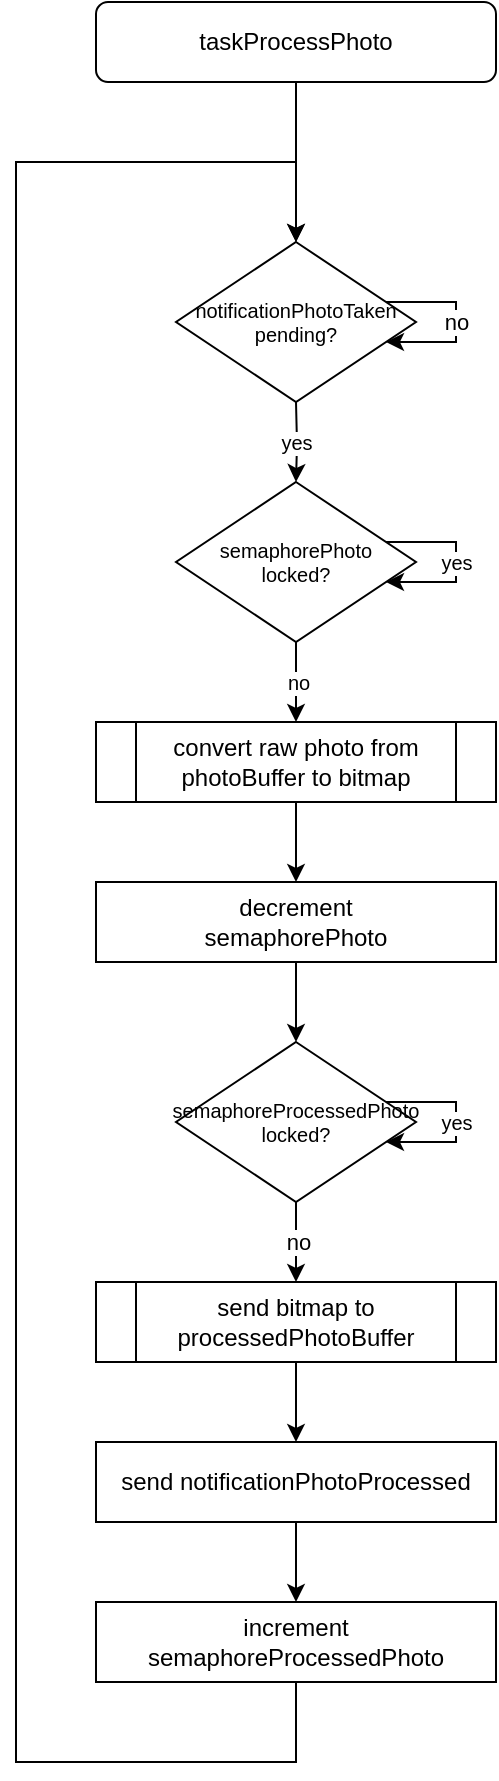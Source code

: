 <mxfile version="15.9.6" type="device"><diagram id="C5RBs43oDa-KdzZeNtuy" name="Page-1"><mxGraphModel dx="1038" dy="489" grid="1" gridSize="10" guides="1" tooltips="1" connect="1" arrows="1" fold="1" page="1" pageScale="1" pageWidth="827" pageHeight="1169" math="0" shadow="0"><root><mxCell id="WIyWlLk6GJQsqaUBKTNV-0"/><mxCell id="WIyWlLk6GJQsqaUBKTNV-1" parent="WIyWlLk6GJQsqaUBKTNV-0"/><mxCell id="kXIF5lAyFnLGbSisuO0o-7" value="" style="edgeStyle=orthogonalEdgeStyle;rounded=0;orthogonalLoop=1;jettySize=auto;html=1;fontSize=10;entryX=0.5;entryY=0;entryDx=0;entryDy=0;" parent="WIyWlLk6GJQsqaUBKTNV-1" source="kXIF5lAyFnLGbSisuO0o-2" target="2F2-fbG94k48LCOZbEtb-0" edge="1"><mxGeometry relative="1" as="geometry"><mxPoint x="380" y="80" as="targetPoint"/></mxGeometry></mxCell><mxCell id="kXIF5lAyFnLGbSisuO0o-2" value="taskProcessPhoto" style="rounded=1;whiteSpace=wrap;html=1;" parent="WIyWlLk6GJQsqaUBKTNV-1" vertex="1"><mxGeometry x="280" width="200" height="40" as="geometry"/></mxCell><mxCell id="kXIF5lAyFnLGbSisuO0o-8" value="yes" style="edgeStyle=orthogonalEdgeStyle;rounded=0;orthogonalLoop=1;jettySize=auto;html=1;fontSize=10;" parent="WIyWlLk6GJQsqaUBKTNV-1" target="kXIF5lAyFnLGbSisuO0o-6" edge="1"><mxGeometry relative="1" as="geometry"><mxPoint x="380" y="200" as="sourcePoint"/></mxGeometry></mxCell><mxCell id="kXIF5lAyFnLGbSisuO0o-10" value="no" style="edgeStyle=orthogonalEdgeStyle;rounded=0;orthogonalLoop=1;jettySize=auto;html=1;fontSize=10;" parent="WIyWlLk6GJQsqaUBKTNV-1" source="kXIF5lAyFnLGbSisuO0o-6" edge="1"><mxGeometry relative="1" as="geometry"><mxPoint x="380" y="360" as="targetPoint"/></mxGeometry></mxCell><mxCell id="kXIF5lAyFnLGbSisuO0o-6" value="semaphorePhoto&lt;br style=&quot;font-size: 10px&quot;&gt;locked?" style="rhombus;whiteSpace=wrap;html=1;fontSize=10;" parent="WIyWlLk6GJQsqaUBKTNV-1" vertex="1"><mxGeometry x="320" y="240" width="120" height="80" as="geometry"/></mxCell><mxCell id="kXIF5lAyFnLGbSisuO0o-23" style="edgeStyle=orthogonalEdgeStyle;rounded=0;orthogonalLoop=1;jettySize=auto;html=1;fontSize=10;exitX=0.5;exitY=1;exitDx=0;exitDy=0;" parent="WIyWlLk6GJQsqaUBKTNV-1" source="2F2-fbG94k48LCOZbEtb-8" edge="1"><mxGeometry relative="1" as="geometry"><Array as="points"><mxPoint x="380" y="880"/><mxPoint x="240" y="880"/><mxPoint x="240" y="80"/><mxPoint x="380" y="80"/></Array><mxPoint x="380" y="1040" as="sourcePoint"/><mxPoint x="380" y="120" as="targetPoint"/></mxGeometry></mxCell><mxCell id="kXIF5lAyFnLGbSisuO0o-26" value="yes" style="edgeStyle=orthogonalEdgeStyle;rounded=0;orthogonalLoop=1;jettySize=auto;html=1;fontSize=10;" parent="WIyWlLk6GJQsqaUBKTNV-1" source="kXIF5lAyFnLGbSisuO0o-6" target="kXIF5lAyFnLGbSisuO0o-6" edge="1"><mxGeometry relative="1" as="geometry"/></mxCell><mxCell id="2F2-fbG94k48LCOZbEtb-9" style="edgeStyle=orthogonalEdgeStyle;rounded=0;orthogonalLoop=1;jettySize=auto;html=1;" parent="WIyWlLk6GJQsqaUBKTNV-1" source="VAWmplTxv4eoMh8Il5WT-0" target="2F2-fbG94k48LCOZbEtb-8" edge="1"><mxGeometry relative="1" as="geometry"/></mxCell><mxCell id="VAWmplTxv4eoMh8Il5WT-0" value="send notificationPhotoProcessed" style="rounded=0;whiteSpace=wrap;html=1;" parent="WIyWlLk6GJQsqaUBKTNV-1" vertex="1"><mxGeometry x="280" y="720" width="200" height="40" as="geometry"/></mxCell><mxCell id="2F2-fbG94k48LCOZbEtb-3" value="" style="edgeStyle=orthogonalEdgeStyle;rounded=0;orthogonalLoop=1;jettySize=auto;html=1;" parent="WIyWlLk6GJQsqaUBKTNV-1" source="VAWmplTxv4eoMh8Il5WT-6" target="2F2-fbG94k48LCOZbEtb-2" edge="1"><mxGeometry relative="1" as="geometry"/></mxCell><mxCell id="VAWmplTxv4eoMh8Il5WT-6" value="convert raw photo from photoBuffer to bitmap" style="shape=process;whiteSpace=wrap;html=1;backgroundOutline=1;" parent="WIyWlLk6GJQsqaUBKTNV-1" vertex="1"><mxGeometry x="280" y="360" width="200" height="40" as="geometry"/></mxCell><mxCell id="VAWmplTxv4eoMh8Il5WT-14" style="edgeStyle=orthogonalEdgeStyle;rounded=0;orthogonalLoop=1;jettySize=auto;html=1;" parent="WIyWlLk6GJQsqaUBKTNV-1" source="VAWmplTxv4eoMh8Il5WT-12" target="VAWmplTxv4eoMh8Il5WT-0" edge="1"><mxGeometry relative="1" as="geometry"/></mxCell><mxCell id="VAWmplTxv4eoMh8Il5WT-12" value="send bitmap to processedPhotoBuffer" style="shape=process;whiteSpace=wrap;html=1;backgroundOutline=1;" parent="WIyWlLk6GJQsqaUBKTNV-1" vertex="1"><mxGeometry x="280" y="640" width="200" height="40" as="geometry"/></mxCell><mxCell id="2F2-fbG94k48LCOZbEtb-0" value="notificationPhotoTaken pending?" style="rhombus;whiteSpace=wrap;html=1;fontSize=10;" parent="WIyWlLk6GJQsqaUBKTNV-1" vertex="1"><mxGeometry x="320" y="120" width="120" height="80" as="geometry"/></mxCell><mxCell id="2F2-fbG94k48LCOZbEtb-1" value="no" style="edgeStyle=orthogonalEdgeStyle;rounded=0;orthogonalLoop=1;jettySize=auto;html=1;" parent="WIyWlLk6GJQsqaUBKTNV-1" source="2F2-fbG94k48LCOZbEtb-0" target="2F2-fbG94k48LCOZbEtb-0" edge="1"><mxGeometry relative="1" as="geometry"/></mxCell><mxCell id="2F2-fbG94k48LCOZbEtb-12" value="" style="edgeStyle=orthogonalEdgeStyle;rounded=0;orthogonalLoop=1;jettySize=auto;html=1;" parent="WIyWlLk6GJQsqaUBKTNV-1" source="2F2-fbG94k48LCOZbEtb-2" target="2F2-fbG94k48LCOZbEtb-5" edge="1"><mxGeometry relative="1" as="geometry"/></mxCell><mxCell id="2F2-fbG94k48LCOZbEtb-2" value="decrement&lt;br&gt;semaphorePhoto" style="rounded=0;whiteSpace=wrap;html=1;" parent="WIyWlLk6GJQsqaUBKTNV-1" vertex="1"><mxGeometry x="280" y="440" width="200" height="40" as="geometry"/></mxCell><mxCell id="2F2-fbG94k48LCOZbEtb-11" value="no" style="edgeStyle=orthogonalEdgeStyle;rounded=0;orthogonalLoop=1;jettySize=auto;html=1;" parent="WIyWlLk6GJQsqaUBKTNV-1" source="2F2-fbG94k48LCOZbEtb-5" edge="1"><mxGeometry relative="1" as="geometry"><mxPoint x="380" y="640" as="targetPoint"/></mxGeometry></mxCell><mxCell id="2F2-fbG94k48LCOZbEtb-5" value="semaphoreProcessedPhoto&lt;br style=&quot;font-size: 10px&quot;&gt;locked?" style="rhombus;whiteSpace=wrap;html=1;fontSize=10;" parent="WIyWlLk6GJQsqaUBKTNV-1" vertex="1"><mxGeometry x="320" y="520" width="120" height="80" as="geometry"/></mxCell><mxCell id="2F2-fbG94k48LCOZbEtb-6" value="yes" style="edgeStyle=orthogonalEdgeStyle;rounded=0;orthogonalLoop=1;jettySize=auto;html=1;fontSize=10;" parent="WIyWlLk6GJQsqaUBKTNV-1" source="2F2-fbG94k48LCOZbEtb-5" target="2F2-fbG94k48LCOZbEtb-5" edge="1"><mxGeometry relative="1" as="geometry"/></mxCell><mxCell id="2F2-fbG94k48LCOZbEtb-8" value="increment&lt;br&gt;semaphoreProcessedPhoto" style="rounded=0;whiteSpace=wrap;html=1;" parent="WIyWlLk6GJQsqaUBKTNV-1" vertex="1"><mxGeometry x="280" y="800" width="200" height="40" as="geometry"/></mxCell></root></mxGraphModel></diagram></mxfile>